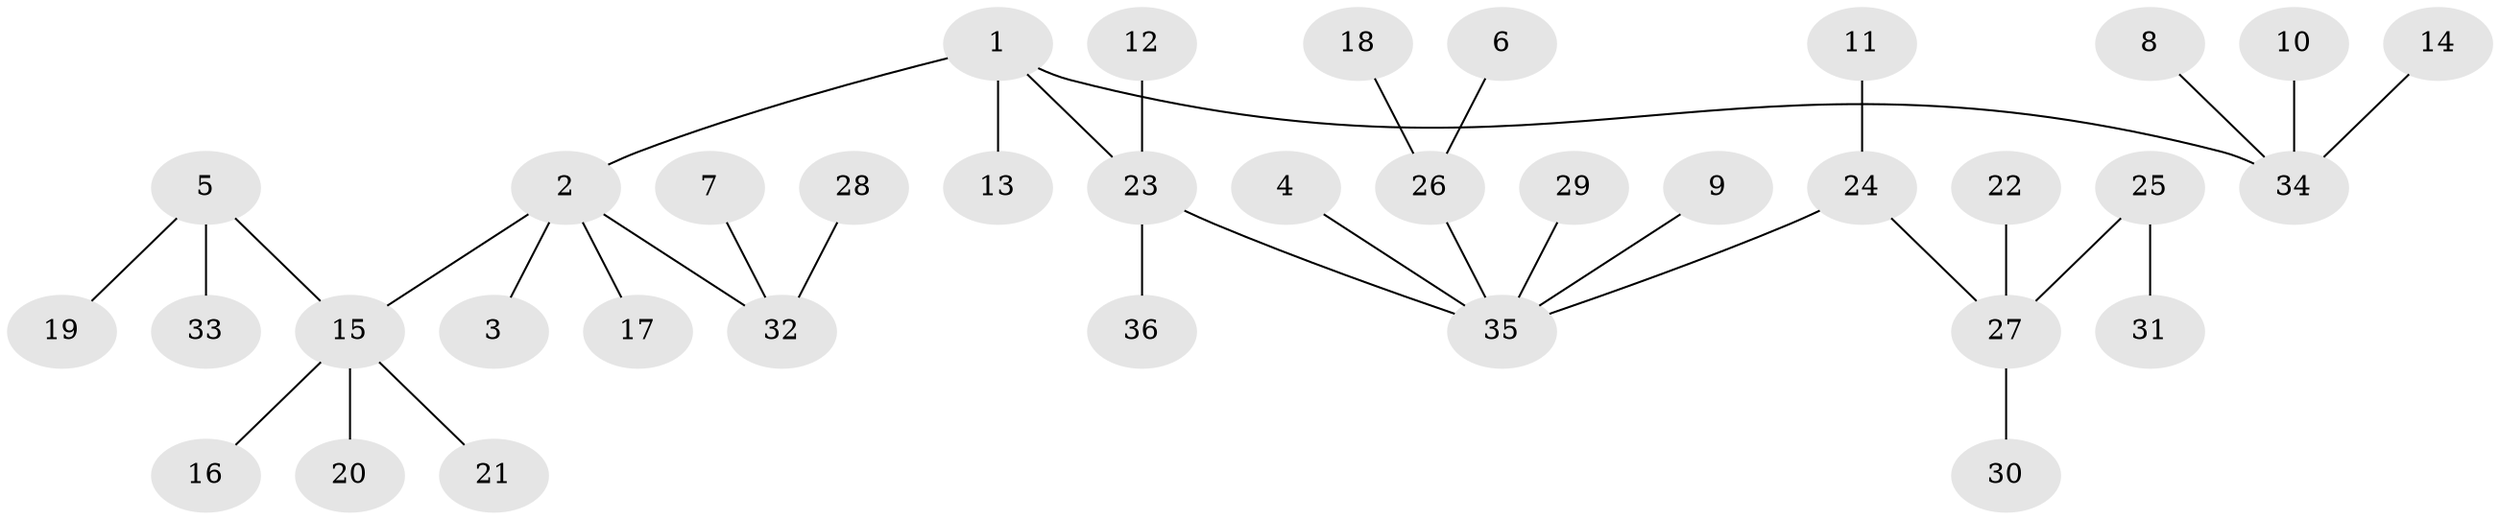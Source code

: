 // original degree distribution, {2: 0.2638888888888889, 5: 0.041666666666666664, 3: 0.1111111111111111, 6: 0.013888888888888888, 7: 0.013888888888888888, 4: 0.05555555555555555, 1: 0.5}
// Generated by graph-tools (version 1.1) at 2025/50/03/09/25 03:50:15]
// undirected, 36 vertices, 35 edges
graph export_dot {
graph [start="1"]
  node [color=gray90,style=filled];
  1;
  2;
  3;
  4;
  5;
  6;
  7;
  8;
  9;
  10;
  11;
  12;
  13;
  14;
  15;
  16;
  17;
  18;
  19;
  20;
  21;
  22;
  23;
  24;
  25;
  26;
  27;
  28;
  29;
  30;
  31;
  32;
  33;
  34;
  35;
  36;
  1 -- 2 [weight=1.0];
  1 -- 13 [weight=1.0];
  1 -- 23 [weight=1.0];
  1 -- 34 [weight=1.0];
  2 -- 3 [weight=1.0];
  2 -- 15 [weight=1.0];
  2 -- 17 [weight=1.0];
  2 -- 32 [weight=1.0];
  4 -- 35 [weight=1.0];
  5 -- 15 [weight=1.0];
  5 -- 19 [weight=1.0];
  5 -- 33 [weight=1.0];
  6 -- 26 [weight=1.0];
  7 -- 32 [weight=1.0];
  8 -- 34 [weight=1.0];
  9 -- 35 [weight=1.0];
  10 -- 34 [weight=1.0];
  11 -- 24 [weight=1.0];
  12 -- 23 [weight=1.0];
  14 -- 34 [weight=1.0];
  15 -- 16 [weight=1.0];
  15 -- 20 [weight=1.0];
  15 -- 21 [weight=1.0];
  18 -- 26 [weight=1.0];
  22 -- 27 [weight=1.0];
  23 -- 35 [weight=1.0];
  23 -- 36 [weight=1.0];
  24 -- 27 [weight=1.0];
  24 -- 35 [weight=1.0];
  25 -- 27 [weight=1.0];
  25 -- 31 [weight=1.0];
  26 -- 35 [weight=1.0];
  27 -- 30 [weight=1.0];
  28 -- 32 [weight=1.0];
  29 -- 35 [weight=1.0];
}
